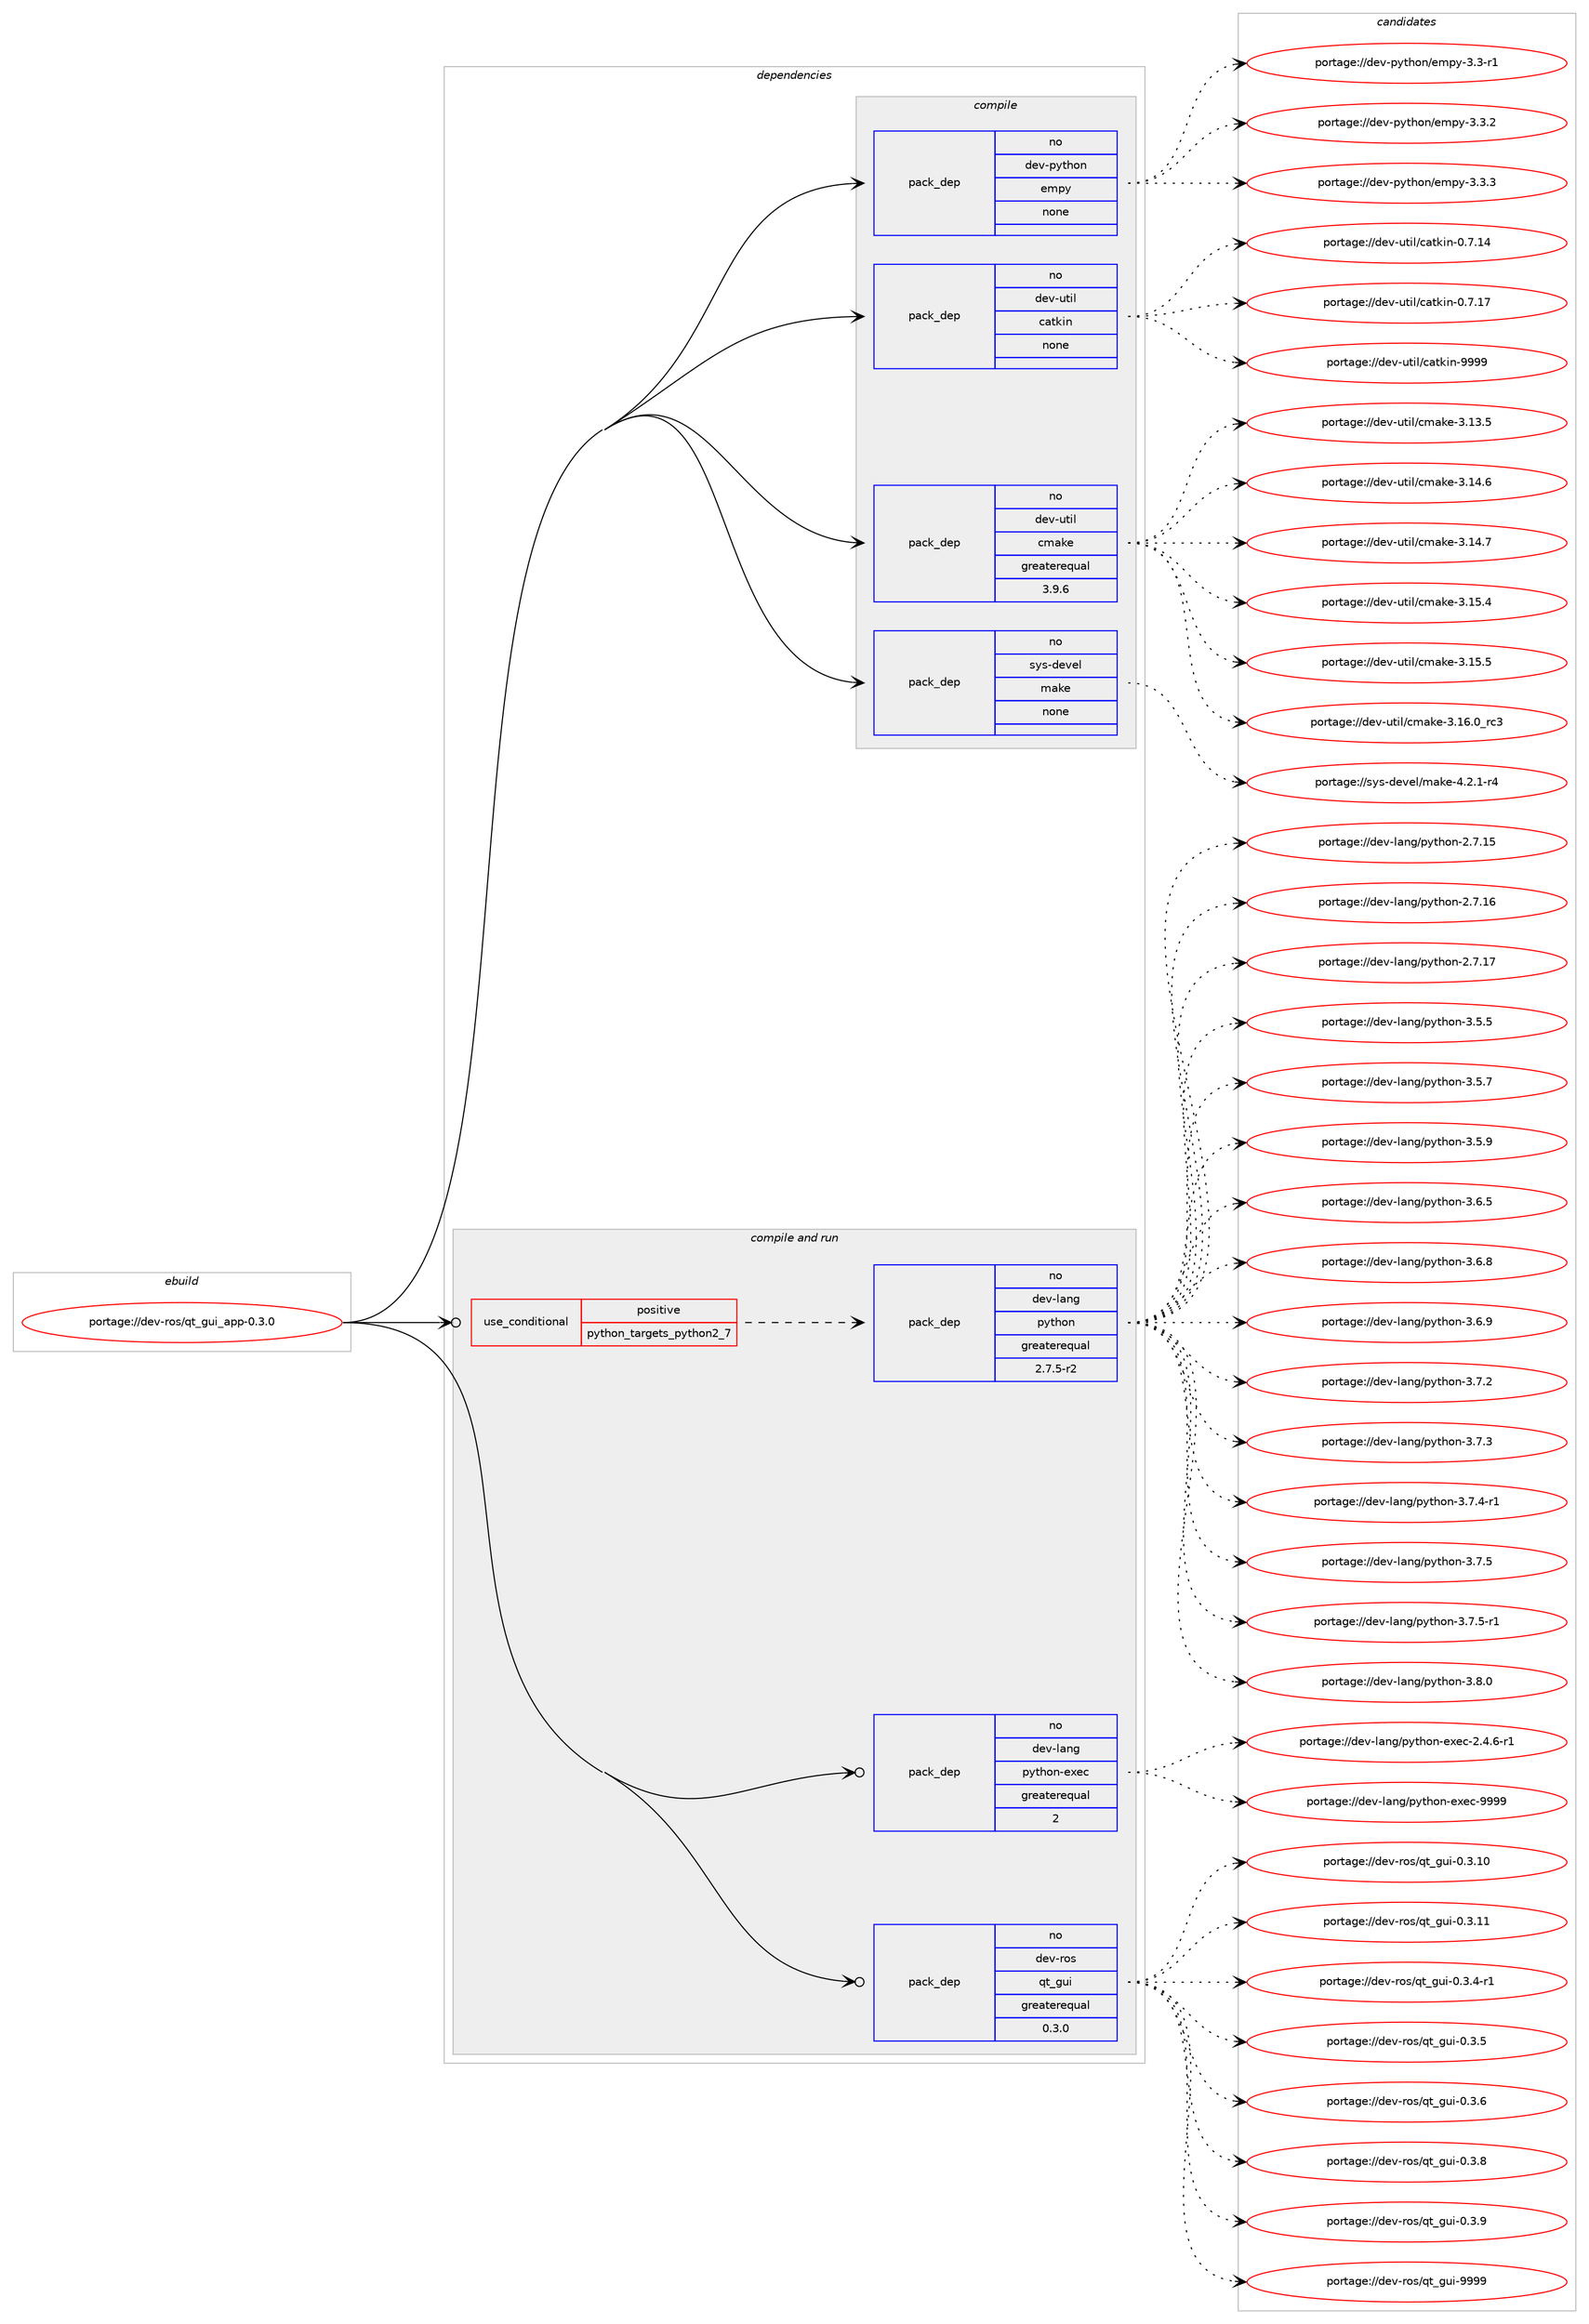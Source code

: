 digraph prolog {

# *************
# Graph options
# *************

newrank=true;
concentrate=true;
compound=true;
graph [rankdir=LR,fontname=Helvetica,fontsize=10,ranksep=1.5];#, ranksep=2.5, nodesep=0.2];
edge  [arrowhead=vee];
node  [fontname=Helvetica,fontsize=10];

# **********
# The ebuild
# **********

subgraph cluster_leftcol {
color=gray;
rank=same;
label=<<i>ebuild</i>>;
id [label="portage://dev-ros/qt_gui_app-0.3.0", color=red, width=4, href="../dev-ros/qt_gui_app-0.3.0.svg"];
}

# ****************
# The dependencies
# ****************

subgraph cluster_midcol {
color=gray;
label=<<i>dependencies</i>>;
subgraph cluster_compile {
fillcolor="#eeeeee";
style=filled;
label=<<i>compile</i>>;
subgraph pack146994 {
dependency194010 [label=<<TABLE BORDER="0" CELLBORDER="1" CELLSPACING="0" CELLPADDING="4" WIDTH="220"><TR><TD ROWSPAN="6" CELLPADDING="30">pack_dep</TD></TR><TR><TD WIDTH="110">no</TD></TR><TR><TD>dev-python</TD></TR><TR><TD>empy</TD></TR><TR><TD>none</TD></TR><TR><TD></TD></TR></TABLE>>, shape=none, color=blue];
}
id:e -> dependency194010:w [weight=20,style="solid",arrowhead="vee"];
subgraph pack146995 {
dependency194011 [label=<<TABLE BORDER="0" CELLBORDER="1" CELLSPACING="0" CELLPADDING="4" WIDTH="220"><TR><TD ROWSPAN="6" CELLPADDING="30">pack_dep</TD></TR><TR><TD WIDTH="110">no</TD></TR><TR><TD>dev-util</TD></TR><TR><TD>catkin</TD></TR><TR><TD>none</TD></TR><TR><TD></TD></TR></TABLE>>, shape=none, color=blue];
}
id:e -> dependency194011:w [weight=20,style="solid",arrowhead="vee"];
subgraph pack146996 {
dependency194012 [label=<<TABLE BORDER="0" CELLBORDER="1" CELLSPACING="0" CELLPADDING="4" WIDTH="220"><TR><TD ROWSPAN="6" CELLPADDING="30">pack_dep</TD></TR><TR><TD WIDTH="110">no</TD></TR><TR><TD>dev-util</TD></TR><TR><TD>cmake</TD></TR><TR><TD>greaterequal</TD></TR><TR><TD>3.9.6</TD></TR></TABLE>>, shape=none, color=blue];
}
id:e -> dependency194012:w [weight=20,style="solid",arrowhead="vee"];
subgraph pack146997 {
dependency194013 [label=<<TABLE BORDER="0" CELLBORDER="1" CELLSPACING="0" CELLPADDING="4" WIDTH="220"><TR><TD ROWSPAN="6" CELLPADDING="30">pack_dep</TD></TR><TR><TD WIDTH="110">no</TD></TR><TR><TD>sys-devel</TD></TR><TR><TD>make</TD></TR><TR><TD>none</TD></TR><TR><TD></TD></TR></TABLE>>, shape=none, color=blue];
}
id:e -> dependency194013:w [weight=20,style="solid",arrowhead="vee"];
}
subgraph cluster_compileandrun {
fillcolor="#eeeeee";
style=filled;
label=<<i>compile and run</i>>;
subgraph cond43588 {
dependency194014 [label=<<TABLE BORDER="0" CELLBORDER="1" CELLSPACING="0" CELLPADDING="4"><TR><TD ROWSPAN="3" CELLPADDING="10">use_conditional</TD></TR><TR><TD>positive</TD></TR><TR><TD>python_targets_python2_7</TD></TR></TABLE>>, shape=none, color=red];
subgraph pack146998 {
dependency194015 [label=<<TABLE BORDER="0" CELLBORDER="1" CELLSPACING="0" CELLPADDING="4" WIDTH="220"><TR><TD ROWSPAN="6" CELLPADDING="30">pack_dep</TD></TR><TR><TD WIDTH="110">no</TD></TR><TR><TD>dev-lang</TD></TR><TR><TD>python</TD></TR><TR><TD>greaterequal</TD></TR><TR><TD>2.7.5-r2</TD></TR></TABLE>>, shape=none, color=blue];
}
dependency194014:e -> dependency194015:w [weight=20,style="dashed",arrowhead="vee"];
}
id:e -> dependency194014:w [weight=20,style="solid",arrowhead="odotvee"];
subgraph pack146999 {
dependency194016 [label=<<TABLE BORDER="0" CELLBORDER="1" CELLSPACING="0" CELLPADDING="4" WIDTH="220"><TR><TD ROWSPAN="6" CELLPADDING="30">pack_dep</TD></TR><TR><TD WIDTH="110">no</TD></TR><TR><TD>dev-lang</TD></TR><TR><TD>python-exec</TD></TR><TR><TD>greaterequal</TD></TR><TR><TD>2</TD></TR></TABLE>>, shape=none, color=blue];
}
id:e -> dependency194016:w [weight=20,style="solid",arrowhead="odotvee"];
subgraph pack147000 {
dependency194017 [label=<<TABLE BORDER="0" CELLBORDER="1" CELLSPACING="0" CELLPADDING="4" WIDTH="220"><TR><TD ROWSPAN="6" CELLPADDING="30">pack_dep</TD></TR><TR><TD WIDTH="110">no</TD></TR><TR><TD>dev-ros</TD></TR><TR><TD>qt_gui</TD></TR><TR><TD>greaterequal</TD></TR><TR><TD>0.3.0</TD></TR></TABLE>>, shape=none, color=blue];
}
id:e -> dependency194017:w [weight=20,style="solid",arrowhead="odotvee"];
}
subgraph cluster_run {
fillcolor="#eeeeee";
style=filled;
label=<<i>run</i>>;
}
}

# **************
# The candidates
# **************

subgraph cluster_choices {
rank=same;
color=gray;
label=<<i>candidates</i>>;

subgraph choice146994 {
color=black;
nodesep=1;
choiceportage1001011184511212111610411111047101109112121455146514511449 [label="portage://dev-python/empy-3.3-r1", color=red, width=4,href="../dev-python/empy-3.3-r1.svg"];
choiceportage1001011184511212111610411111047101109112121455146514650 [label="portage://dev-python/empy-3.3.2", color=red, width=4,href="../dev-python/empy-3.3.2.svg"];
choiceportage1001011184511212111610411111047101109112121455146514651 [label="portage://dev-python/empy-3.3.3", color=red, width=4,href="../dev-python/empy-3.3.3.svg"];
dependency194010:e -> choiceportage1001011184511212111610411111047101109112121455146514511449:w [style=dotted,weight="100"];
dependency194010:e -> choiceportage1001011184511212111610411111047101109112121455146514650:w [style=dotted,weight="100"];
dependency194010:e -> choiceportage1001011184511212111610411111047101109112121455146514651:w [style=dotted,weight="100"];
}
subgraph choice146995 {
color=black;
nodesep=1;
choiceportage1001011184511711610510847999711610710511045484655464952 [label="portage://dev-util/catkin-0.7.14", color=red, width=4,href="../dev-util/catkin-0.7.14.svg"];
choiceportage1001011184511711610510847999711610710511045484655464955 [label="portage://dev-util/catkin-0.7.17", color=red, width=4,href="../dev-util/catkin-0.7.17.svg"];
choiceportage100101118451171161051084799971161071051104557575757 [label="portage://dev-util/catkin-9999", color=red, width=4,href="../dev-util/catkin-9999.svg"];
dependency194011:e -> choiceportage1001011184511711610510847999711610710511045484655464952:w [style=dotted,weight="100"];
dependency194011:e -> choiceportage1001011184511711610510847999711610710511045484655464955:w [style=dotted,weight="100"];
dependency194011:e -> choiceportage100101118451171161051084799971161071051104557575757:w [style=dotted,weight="100"];
}
subgraph choice146996 {
color=black;
nodesep=1;
choiceportage1001011184511711610510847991099710710145514649514653 [label="portage://dev-util/cmake-3.13.5", color=red, width=4,href="../dev-util/cmake-3.13.5.svg"];
choiceportage1001011184511711610510847991099710710145514649524654 [label="portage://dev-util/cmake-3.14.6", color=red, width=4,href="../dev-util/cmake-3.14.6.svg"];
choiceportage1001011184511711610510847991099710710145514649524655 [label="portage://dev-util/cmake-3.14.7", color=red, width=4,href="../dev-util/cmake-3.14.7.svg"];
choiceportage1001011184511711610510847991099710710145514649534652 [label="portage://dev-util/cmake-3.15.4", color=red, width=4,href="../dev-util/cmake-3.15.4.svg"];
choiceportage1001011184511711610510847991099710710145514649534653 [label="portage://dev-util/cmake-3.15.5", color=red, width=4,href="../dev-util/cmake-3.15.5.svg"];
choiceportage1001011184511711610510847991099710710145514649544648951149951 [label="portage://dev-util/cmake-3.16.0_rc3", color=red, width=4,href="../dev-util/cmake-3.16.0_rc3.svg"];
dependency194012:e -> choiceportage1001011184511711610510847991099710710145514649514653:w [style=dotted,weight="100"];
dependency194012:e -> choiceportage1001011184511711610510847991099710710145514649524654:w [style=dotted,weight="100"];
dependency194012:e -> choiceportage1001011184511711610510847991099710710145514649524655:w [style=dotted,weight="100"];
dependency194012:e -> choiceportage1001011184511711610510847991099710710145514649534652:w [style=dotted,weight="100"];
dependency194012:e -> choiceportage1001011184511711610510847991099710710145514649534653:w [style=dotted,weight="100"];
dependency194012:e -> choiceportage1001011184511711610510847991099710710145514649544648951149951:w [style=dotted,weight="100"];
}
subgraph choice146997 {
color=black;
nodesep=1;
choiceportage1151211154510010111810110847109971071014552465046494511452 [label="portage://sys-devel/make-4.2.1-r4", color=red, width=4,href="../sys-devel/make-4.2.1-r4.svg"];
dependency194013:e -> choiceportage1151211154510010111810110847109971071014552465046494511452:w [style=dotted,weight="100"];
}
subgraph choice146998 {
color=black;
nodesep=1;
choiceportage10010111845108971101034711212111610411111045504655464953 [label="portage://dev-lang/python-2.7.15", color=red, width=4,href="../dev-lang/python-2.7.15.svg"];
choiceportage10010111845108971101034711212111610411111045504655464954 [label="portage://dev-lang/python-2.7.16", color=red, width=4,href="../dev-lang/python-2.7.16.svg"];
choiceportage10010111845108971101034711212111610411111045504655464955 [label="portage://dev-lang/python-2.7.17", color=red, width=4,href="../dev-lang/python-2.7.17.svg"];
choiceportage100101118451089711010347112121116104111110455146534653 [label="portage://dev-lang/python-3.5.5", color=red, width=4,href="../dev-lang/python-3.5.5.svg"];
choiceportage100101118451089711010347112121116104111110455146534655 [label="portage://dev-lang/python-3.5.7", color=red, width=4,href="../dev-lang/python-3.5.7.svg"];
choiceportage100101118451089711010347112121116104111110455146534657 [label="portage://dev-lang/python-3.5.9", color=red, width=4,href="../dev-lang/python-3.5.9.svg"];
choiceportage100101118451089711010347112121116104111110455146544653 [label="portage://dev-lang/python-3.6.5", color=red, width=4,href="../dev-lang/python-3.6.5.svg"];
choiceportage100101118451089711010347112121116104111110455146544656 [label="portage://dev-lang/python-3.6.8", color=red, width=4,href="../dev-lang/python-3.6.8.svg"];
choiceportage100101118451089711010347112121116104111110455146544657 [label="portage://dev-lang/python-3.6.9", color=red, width=4,href="../dev-lang/python-3.6.9.svg"];
choiceportage100101118451089711010347112121116104111110455146554650 [label="portage://dev-lang/python-3.7.2", color=red, width=4,href="../dev-lang/python-3.7.2.svg"];
choiceportage100101118451089711010347112121116104111110455146554651 [label="portage://dev-lang/python-3.7.3", color=red, width=4,href="../dev-lang/python-3.7.3.svg"];
choiceportage1001011184510897110103471121211161041111104551465546524511449 [label="portage://dev-lang/python-3.7.4-r1", color=red, width=4,href="../dev-lang/python-3.7.4-r1.svg"];
choiceportage100101118451089711010347112121116104111110455146554653 [label="portage://dev-lang/python-3.7.5", color=red, width=4,href="../dev-lang/python-3.7.5.svg"];
choiceportage1001011184510897110103471121211161041111104551465546534511449 [label="portage://dev-lang/python-3.7.5-r1", color=red, width=4,href="../dev-lang/python-3.7.5-r1.svg"];
choiceportage100101118451089711010347112121116104111110455146564648 [label="portage://dev-lang/python-3.8.0", color=red, width=4,href="../dev-lang/python-3.8.0.svg"];
dependency194015:e -> choiceportage10010111845108971101034711212111610411111045504655464953:w [style=dotted,weight="100"];
dependency194015:e -> choiceportage10010111845108971101034711212111610411111045504655464954:w [style=dotted,weight="100"];
dependency194015:e -> choiceportage10010111845108971101034711212111610411111045504655464955:w [style=dotted,weight="100"];
dependency194015:e -> choiceportage100101118451089711010347112121116104111110455146534653:w [style=dotted,weight="100"];
dependency194015:e -> choiceportage100101118451089711010347112121116104111110455146534655:w [style=dotted,weight="100"];
dependency194015:e -> choiceportage100101118451089711010347112121116104111110455146534657:w [style=dotted,weight="100"];
dependency194015:e -> choiceportage100101118451089711010347112121116104111110455146544653:w [style=dotted,weight="100"];
dependency194015:e -> choiceportage100101118451089711010347112121116104111110455146544656:w [style=dotted,weight="100"];
dependency194015:e -> choiceportage100101118451089711010347112121116104111110455146544657:w [style=dotted,weight="100"];
dependency194015:e -> choiceportage100101118451089711010347112121116104111110455146554650:w [style=dotted,weight="100"];
dependency194015:e -> choiceportage100101118451089711010347112121116104111110455146554651:w [style=dotted,weight="100"];
dependency194015:e -> choiceportage1001011184510897110103471121211161041111104551465546524511449:w [style=dotted,weight="100"];
dependency194015:e -> choiceportage100101118451089711010347112121116104111110455146554653:w [style=dotted,weight="100"];
dependency194015:e -> choiceportage1001011184510897110103471121211161041111104551465546534511449:w [style=dotted,weight="100"];
dependency194015:e -> choiceportage100101118451089711010347112121116104111110455146564648:w [style=dotted,weight="100"];
}
subgraph choice146999 {
color=black;
nodesep=1;
choiceportage10010111845108971101034711212111610411111045101120101994550465246544511449 [label="portage://dev-lang/python-exec-2.4.6-r1", color=red, width=4,href="../dev-lang/python-exec-2.4.6-r1.svg"];
choiceportage10010111845108971101034711212111610411111045101120101994557575757 [label="portage://dev-lang/python-exec-9999", color=red, width=4,href="../dev-lang/python-exec-9999.svg"];
dependency194016:e -> choiceportage10010111845108971101034711212111610411111045101120101994550465246544511449:w [style=dotted,weight="100"];
dependency194016:e -> choiceportage10010111845108971101034711212111610411111045101120101994557575757:w [style=dotted,weight="100"];
}
subgraph choice147000 {
color=black;
nodesep=1;
choiceportage10010111845114111115471131169510311710545484651464948 [label="portage://dev-ros/qt_gui-0.3.10", color=red, width=4,href="../dev-ros/qt_gui-0.3.10.svg"];
choiceportage10010111845114111115471131169510311710545484651464949 [label="portage://dev-ros/qt_gui-0.3.11", color=red, width=4,href="../dev-ros/qt_gui-0.3.11.svg"];
choiceportage1001011184511411111547113116951031171054548465146524511449 [label="portage://dev-ros/qt_gui-0.3.4-r1", color=red, width=4,href="../dev-ros/qt_gui-0.3.4-r1.svg"];
choiceportage100101118451141111154711311695103117105454846514653 [label="portage://dev-ros/qt_gui-0.3.5", color=red, width=4,href="../dev-ros/qt_gui-0.3.5.svg"];
choiceportage100101118451141111154711311695103117105454846514654 [label="portage://dev-ros/qt_gui-0.3.6", color=red, width=4,href="../dev-ros/qt_gui-0.3.6.svg"];
choiceportage100101118451141111154711311695103117105454846514656 [label="portage://dev-ros/qt_gui-0.3.8", color=red, width=4,href="../dev-ros/qt_gui-0.3.8.svg"];
choiceportage100101118451141111154711311695103117105454846514657 [label="portage://dev-ros/qt_gui-0.3.9", color=red, width=4,href="../dev-ros/qt_gui-0.3.9.svg"];
choiceportage1001011184511411111547113116951031171054557575757 [label="portage://dev-ros/qt_gui-9999", color=red, width=4,href="../dev-ros/qt_gui-9999.svg"];
dependency194017:e -> choiceportage10010111845114111115471131169510311710545484651464948:w [style=dotted,weight="100"];
dependency194017:e -> choiceportage10010111845114111115471131169510311710545484651464949:w [style=dotted,weight="100"];
dependency194017:e -> choiceportage1001011184511411111547113116951031171054548465146524511449:w [style=dotted,weight="100"];
dependency194017:e -> choiceportage100101118451141111154711311695103117105454846514653:w [style=dotted,weight="100"];
dependency194017:e -> choiceportage100101118451141111154711311695103117105454846514654:w [style=dotted,weight="100"];
dependency194017:e -> choiceportage100101118451141111154711311695103117105454846514656:w [style=dotted,weight="100"];
dependency194017:e -> choiceportage100101118451141111154711311695103117105454846514657:w [style=dotted,weight="100"];
dependency194017:e -> choiceportage1001011184511411111547113116951031171054557575757:w [style=dotted,weight="100"];
}
}

}
